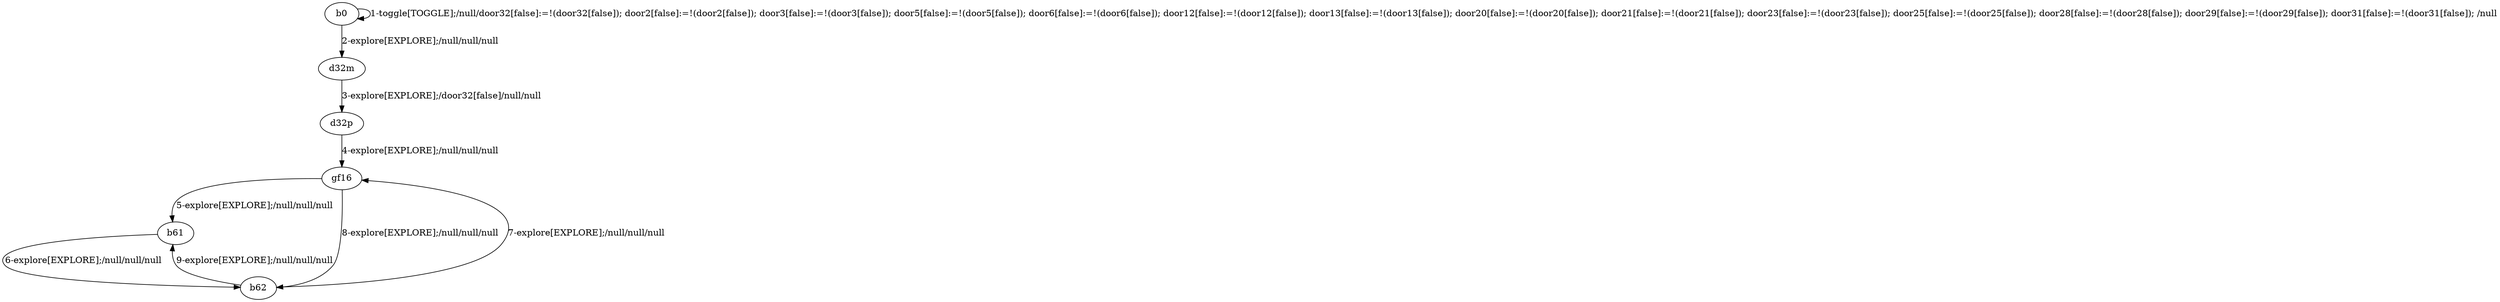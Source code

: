 # Total number of goals covered by this test: 5
# gf16 --> b61
# b62 --> gf16
# gf16 --> b62
# b61 --> b62
# b62 --> b61

digraph g {
"b0" -> "b0" [label = "1-toggle[TOGGLE];/null/door32[false]:=!(door32[false]); door2[false]:=!(door2[false]); door3[false]:=!(door3[false]); door5[false]:=!(door5[false]); door6[false]:=!(door6[false]); door12[false]:=!(door12[false]); door13[false]:=!(door13[false]); door20[false]:=!(door20[false]); door21[false]:=!(door21[false]); door23[false]:=!(door23[false]); door25[false]:=!(door25[false]); door28[false]:=!(door28[false]); door29[false]:=!(door29[false]); door31[false]:=!(door31[false]); /null"];
"b0" -> "d32m" [label = "2-explore[EXPLORE];/null/null/null"];
"d32m" -> "d32p" [label = "3-explore[EXPLORE];/door32[false]/null/null"];
"d32p" -> "gf16" [label = "4-explore[EXPLORE];/null/null/null"];
"gf16" -> "b61" [label = "5-explore[EXPLORE];/null/null/null"];
"b61" -> "b62" [label = "6-explore[EXPLORE];/null/null/null"];
"b62" -> "gf16" [label = "7-explore[EXPLORE];/null/null/null"];
"gf16" -> "b62" [label = "8-explore[EXPLORE];/null/null/null"];
"b62" -> "b61" [label = "9-explore[EXPLORE];/null/null/null"];
}